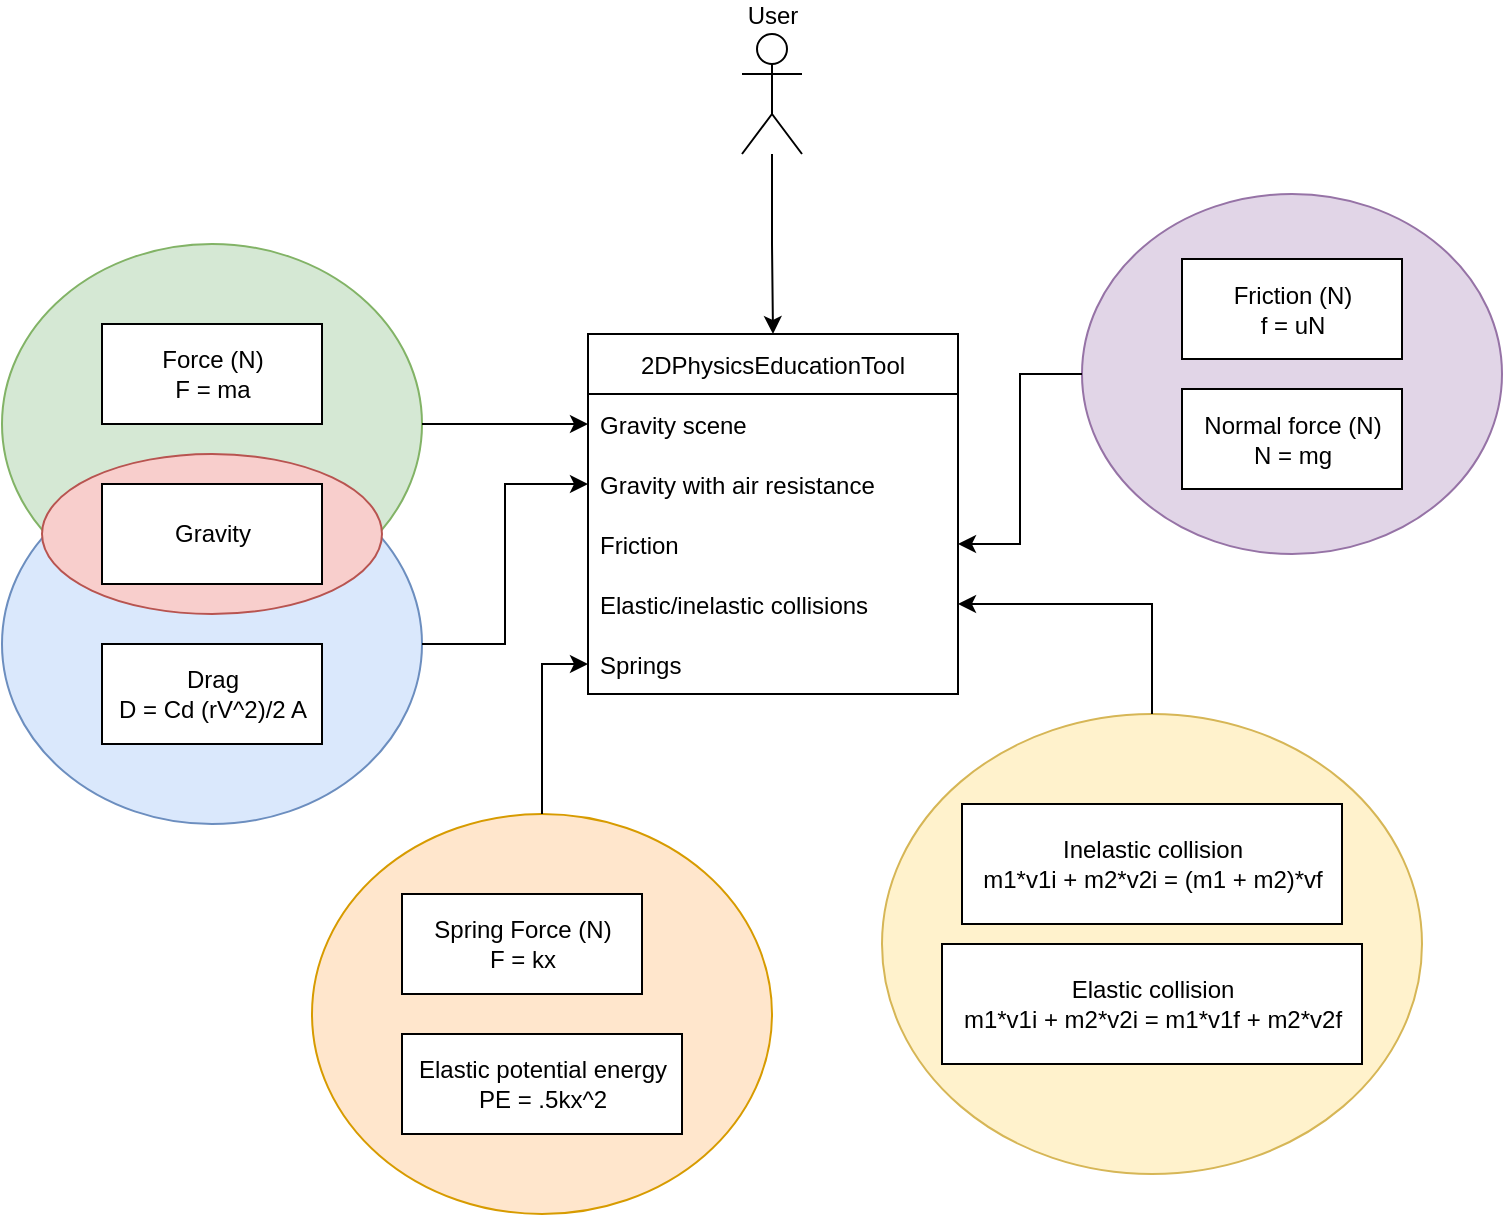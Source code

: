 <mxfile version="15.8.7" type="device"><diagram id="EReIHYn3lnnNjatBfv06" name="Application"><mxGraphModel dx="1422" dy="985" grid="1" gridSize="10" guides="1" tooltips="1" connect="1" arrows="1" fold="1" page="1" pageScale="1" pageWidth="850" pageHeight="1100" math="0" shadow="0"><root><mxCell id="Mlb-cHy2bIq6FZ0NTXw6-0"/><mxCell id="Mlb-cHy2bIq6FZ0NTXw6-1" parent="Mlb-cHy2bIq6FZ0NTXw6-0"/><mxCell id="aC5Wg9eZyAN6dNF_6va--19" style="edgeStyle=orthogonalEdgeStyle;rounded=0;orthogonalLoop=1;jettySize=auto;html=1;entryX=0.5;entryY=0;entryDx=0;entryDy=0;" edge="1" parent="Mlb-cHy2bIq6FZ0NTXw6-1" source="Mlb-cHy2bIq6FZ0NTXw6-2" target="Mlb-cHy2bIq6FZ0NTXw6-4"><mxGeometry relative="1" as="geometry"/></mxCell><mxCell id="Mlb-cHy2bIq6FZ0NTXw6-2" value="User" style="shape=umlActor;verticalLabelPosition=top;verticalAlign=bottom;html=1;outlineConnect=0;labelPosition=center;align=center;" vertex="1" parent="Mlb-cHy2bIq6FZ0NTXw6-1"><mxGeometry x="410" y="30" width="30" height="60" as="geometry"/></mxCell><mxCell id="Mlb-cHy2bIq6FZ0NTXw6-4" value="2DPhysicsEducationTool" style="swimlane;fontStyle=0;childLayout=stackLayout;horizontal=1;startSize=30;horizontalStack=0;resizeParent=1;resizeParentMax=0;resizeLast=0;collapsible=1;marginBottom=0;" vertex="1" parent="Mlb-cHy2bIq6FZ0NTXw6-1"><mxGeometry x="333" y="180" width="185" height="180" as="geometry"/></mxCell><mxCell id="Mlb-cHy2bIq6FZ0NTXw6-5" value="Gravity scene" style="text;strokeColor=none;fillColor=none;align=left;verticalAlign=middle;spacingLeft=4;spacingRight=4;overflow=hidden;points=[[0,0.5],[1,0.5]];portConstraint=eastwest;rotatable=0;" vertex="1" parent="Mlb-cHy2bIq6FZ0NTXw6-4"><mxGeometry y="30" width="185" height="30" as="geometry"/></mxCell><mxCell id="Mlb-cHy2bIq6FZ0NTXw6-6" value="Gravity with air resistance" style="text;strokeColor=none;fillColor=none;align=left;verticalAlign=middle;spacingLeft=4;spacingRight=4;overflow=hidden;points=[[0,0.5],[1,0.5]];portConstraint=eastwest;rotatable=0;" vertex="1" parent="Mlb-cHy2bIq6FZ0NTXw6-4"><mxGeometry y="60" width="185" height="30" as="geometry"/></mxCell><mxCell id="Mlb-cHy2bIq6FZ0NTXw6-7" value="Friction" style="text;strokeColor=none;fillColor=none;align=left;verticalAlign=middle;spacingLeft=4;spacingRight=4;overflow=hidden;points=[[0,0.5],[1,0.5]];portConstraint=eastwest;rotatable=0;" vertex="1" parent="Mlb-cHy2bIq6FZ0NTXw6-4"><mxGeometry y="90" width="185" height="30" as="geometry"/></mxCell><mxCell id="Mlb-cHy2bIq6FZ0NTXw6-10" value="Elastic/inelastic collisions" style="text;strokeColor=none;fillColor=none;align=left;verticalAlign=middle;spacingLeft=4;spacingRight=4;overflow=hidden;points=[[0,0.5],[1,0.5]];portConstraint=eastwest;rotatable=0;" vertex="1" parent="Mlb-cHy2bIq6FZ0NTXw6-4"><mxGeometry y="120" width="185" height="30" as="geometry"/></mxCell><mxCell id="Mlb-cHy2bIq6FZ0NTXw6-11" value="Springs" style="text;strokeColor=none;fillColor=none;align=left;verticalAlign=middle;spacingLeft=4;spacingRight=4;overflow=hidden;points=[[0,0.5],[1,0.5]];portConstraint=eastwest;rotatable=0;" vertex="1" parent="Mlb-cHy2bIq6FZ0NTXw6-4"><mxGeometry y="150" width="185" height="30" as="geometry"/></mxCell><mxCell id="aC5Wg9eZyAN6dNF_6va--13" value="" style="group" vertex="1" connectable="0" parent="Mlb-cHy2bIq6FZ0NTXw6-1"><mxGeometry x="195" y="420" width="230" height="200" as="geometry"/></mxCell><mxCell id="aC5Wg9eZyAN6dNF_6va--7" value="" style="ellipse;whiteSpace=wrap;html=1;fillColor=#ffe6cc;strokeColor=#d79b00;" vertex="1" parent="aC5Wg9eZyAN6dNF_6va--13"><mxGeometry width="230" height="200" as="geometry"/></mxCell><mxCell id="aC5Wg9eZyAN6dNF_6va--5" value="Spring Force (N)&lt;br&gt;F = kx" style="html=1;" vertex="1" parent="aC5Wg9eZyAN6dNF_6va--13"><mxGeometry x="45" y="40" width="120" height="50" as="geometry"/></mxCell><mxCell id="aC5Wg9eZyAN6dNF_6va--6" value="Elastic potential energy&lt;br&gt;PE = .5kx^2" style="html=1;" vertex="1" parent="aC5Wg9eZyAN6dNF_6va--13"><mxGeometry x="45" y="110" width="140" height="50" as="geometry"/></mxCell><mxCell id="aC5Wg9eZyAN6dNF_6va--14" value="" style="group" vertex="1" connectable="0" parent="Mlb-cHy2bIq6FZ0NTXw6-1"><mxGeometry x="480" y="370" width="270" height="230" as="geometry"/></mxCell><mxCell id="aC5Wg9eZyAN6dNF_6va--8" value="" style="ellipse;whiteSpace=wrap;html=1;fillColor=#fff2cc;strokeColor=#d6b656;" vertex="1" parent="aC5Wg9eZyAN6dNF_6va--14"><mxGeometry width="270" height="230" as="geometry"/></mxCell><mxCell id="aC5Wg9eZyAN6dNF_6va--3" value="Elastic collision&lt;br&gt;m1*v1i + m2*v2i = m1*v1f + m2*v2f" style="html=1;" vertex="1" parent="aC5Wg9eZyAN6dNF_6va--14"><mxGeometry x="30" y="115" width="210" height="60" as="geometry"/></mxCell><mxCell id="aC5Wg9eZyAN6dNF_6va--4" value="Inelastic collision&lt;br&gt;m1*v1i + m2*v2i = (m1 + m2)*vf" style="html=1;" vertex="1" parent="aC5Wg9eZyAN6dNF_6va--14"><mxGeometry x="40" y="45" width="190" height="60" as="geometry"/></mxCell><mxCell id="aC5Wg9eZyAN6dNF_6va--16" value="" style="group" vertex="1" connectable="0" parent="Mlb-cHy2bIq6FZ0NTXw6-1"><mxGeometry x="40" y="135" width="210" height="290" as="geometry"/></mxCell><mxCell id="aC5Wg9eZyAN6dNF_6va--11" value="" style="ellipse;whiteSpace=wrap;html=1;fillColor=#d5e8d4;strokeColor=#82b366;" vertex="1" parent="aC5Wg9eZyAN6dNF_6va--16"><mxGeometry width="210" height="180" as="geometry"/></mxCell><mxCell id="aC5Wg9eZyAN6dNF_6va--10" value="" style="ellipse;whiteSpace=wrap;html=1;fillColor=#dae8fc;strokeColor=#6c8ebf;" vertex="1" parent="aC5Wg9eZyAN6dNF_6va--16"><mxGeometry y="110" width="210" height="180" as="geometry"/></mxCell><mxCell id="aC5Wg9eZyAN6dNF_6va--12" value="" style="ellipse;whiteSpace=wrap;html=1;fillColor=#f8cecc;strokeColor=#b85450;" vertex="1" parent="aC5Wg9eZyAN6dNF_6va--16"><mxGeometry x="20" y="105" width="170" height="80" as="geometry"/></mxCell><mxCell id="FfGxds9n5KTZPXXENoD9-1" value="Gravity" style="html=1;" vertex="1" parent="aC5Wg9eZyAN6dNF_6va--16"><mxGeometry x="50" y="120" width="110" height="50" as="geometry"/></mxCell><mxCell id="FfGxds9n5KTZPXXENoD9-2" value="Force (N)&lt;br&gt;F = ma" style="html=1;" vertex="1" parent="aC5Wg9eZyAN6dNF_6va--16"><mxGeometry x="50" y="40" width="110" height="50" as="geometry"/></mxCell><mxCell id="aC5Wg9eZyAN6dNF_6va--2" value="Drag&lt;br&gt;D = Cd (rV^2)/2 A" style="html=1;" vertex="1" parent="aC5Wg9eZyAN6dNF_6va--16"><mxGeometry x="50" y="200" width="110" height="50" as="geometry"/></mxCell><mxCell id="aC5Wg9eZyAN6dNF_6va--17" value="" style="group" vertex="1" connectable="0" parent="Mlb-cHy2bIq6FZ0NTXw6-1"><mxGeometry x="580" y="110" width="210" height="180" as="geometry"/></mxCell><mxCell id="aC5Wg9eZyAN6dNF_6va--9" value="" style="ellipse;whiteSpace=wrap;html=1;fillColor=#e1d5e7;strokeColor=#9673a6;" vertex="1" parent="aC5Wg9eZyAN6dNF_6va--17"><mxGeometry width="210" height="180" as="geometry"/></mxCell><mxCell id="aC5Wg9eZyAN6dNF_6va--15" value="" style="group" vertex="1" connectable="0" parent="aC5Wg9eZyAN6dNF_6va--17"><mxGeometry x="50" y="32.5" width="110" height="115" as="geometry"/></mxCell><mxCell id="aC5Wg9eZyAN6dNF_6va--0" value="Friction (N)&lt;br&gt;f = uN" style="html=1;" vertex="1" parent="aC5Wg9eZyAN6dNF_6va--15"><mxGeometry width="110" height="50" as="geometry"/></mxCell><mxCell id="aC5Wg9eZyAN6dNF_6va--1" value="Normal force (N)&lt;br&gt;N = mg" style="html=1;" vertex="1" parent="aC5Wg9eZyAN6dNF_6va--15"><mxGeometry y="65" width="110" height="50" as="geometry"/></mxCell><mxCell id="aC5Wg9eZyAN6dNF_6va--20" style="edgeStyle=orthogonalEdgeStyle;rounded=0;orthogonalLoop=1;jettySize=auto;html=1;entryX=0;entryY=0.5;entryDx=0;entryDy=0;" edge="1" parent="Mlb-cHy2bIq6FZ0NTXw6-1" source="aC5Wg9eZyAN6dNF_6va--11" target="Mlb-cHy2bIq6FZ0NTXw6-5"><mxGeometry relative="1" as="geometry"/></mxCell><mxCell id="aC5Wg9eZyAN6dNF_6va--21" style="edgeStyle=orthogonalEdgeStyle;rounded=0;orthogonalLoop=1;jettySize=auto;html=1;entryX=0;entryY=0.5;entryDx=0;entryDy=0;" edge="1" parent="Mlb-cHy2bIq6FZ0NTXw6-1" source="aC5Wg9eZyAN6dNF_6va--10" target="Mlb-cHy2bIq6FZ0NTXw6-6"><mxGeometry relative="1" as="geometry"/></mxCell><mxCell id="aC5Wg9eZyAN6dNF_6va--22" style="edgeStyle=orthogonalEdgeStyle;rounded=0;orthogonalLoop=1;jettySize=auto;html=1;" edge="1" parent="Mlb-cHy2bIq6FZ0NTXw6-1" source="aC5Wg9eZyAN6dNF_6va--9" target="Mlb-cHy2bIq6FZ0NTXw6-7"><mxGeometry relative="1" as="geometry"/></mxCell><mxCell id="aC5Wg9eZyAN6dNF_6va--23" style="edgeStyle=orthogonalEdgeStyle;rounded=0;orthogonalLoop=1;jettySize=auto;html=1;entryX=0;entryY=0.5;entryDx=0;entryDy=0;" edge="1" parent="Mlb-cHy2bIq6FZ0NTXw6-1" source="aC5Wg9eZyAN6dNF_6va--7" target="Mlb-cHy2bIq6FZ0NTXw6-11"><mxGeometry relative="1" as="geometry"/></mxCell><mxCell id="aC5Wg9eZyAN6dNF_6va--25" style="edgeStyle=orthogonalEdgeStyle;rounded=0;orthogonalLoop=1;jettySize=auto;html=1;entryX=1;entryY=0.5;entryDx=0;entryDy=0;" edge="1" parent="Mlb-cHy2bIq6FZ0NTXw6-1" source="aC5Wg9eZyAN6dNF_6va--8" target="Mlb-cHy2bIq6FZ0NTXw6-10"><mxGeometry relative="1" as="geometry"/></mxCell></root></mxGraphModel></diagram></mxfile>